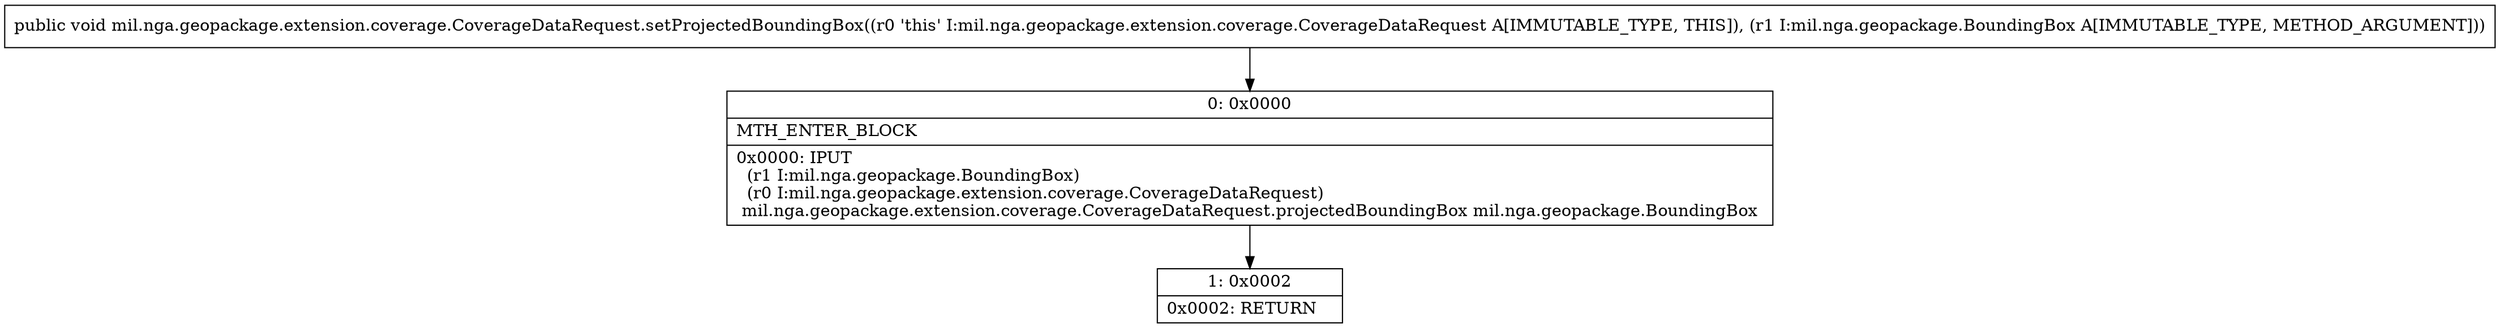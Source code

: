 digraph "CFG formil.nga.geopackage.extension.coverage.CoverageDataRequest.setProjectedBoundingBox(Lmil\/nga\/geopackage\/BoundingBox;)V" {
Node_0 [shape=record,label="{0\:\ 0x0000|MTH_ENTER_BLOCK\l|0x0000: IPUT  \l  (r1 I:mil.nga.geopackage.BoundingBox)\l  (r0 I:mil.nga.geopackage.extension.coverage.CoverageDataRequest)\l mil.nga.geopackage.extension.coverage.CoverageDataRequest.projectedBoundingBox mil.nga.geopackage.BoundingBox \l}"];
Node_1 [shape=record,label="{1\:\ 0x0002|0x0002: RETURN   \l}"];
MethodNode[shape=record,label="{public void mil.nga.geopackage.extension.coverage.CoverageDataRequest.setProjectedBoundingBox((r0 'this' I:mil.nga.geopackage.extension.coverage.CoverageDataRequest A[IMMUTABLE_TYPE, THIS]), (r1 I:mil.nga.geopackage.BoundingBox A[IMMUTABLE_TYPE, METHOD_ARGUMENT])) }"];
MethodNode -> Node_0;
Node_0 -> Node_1;
}

